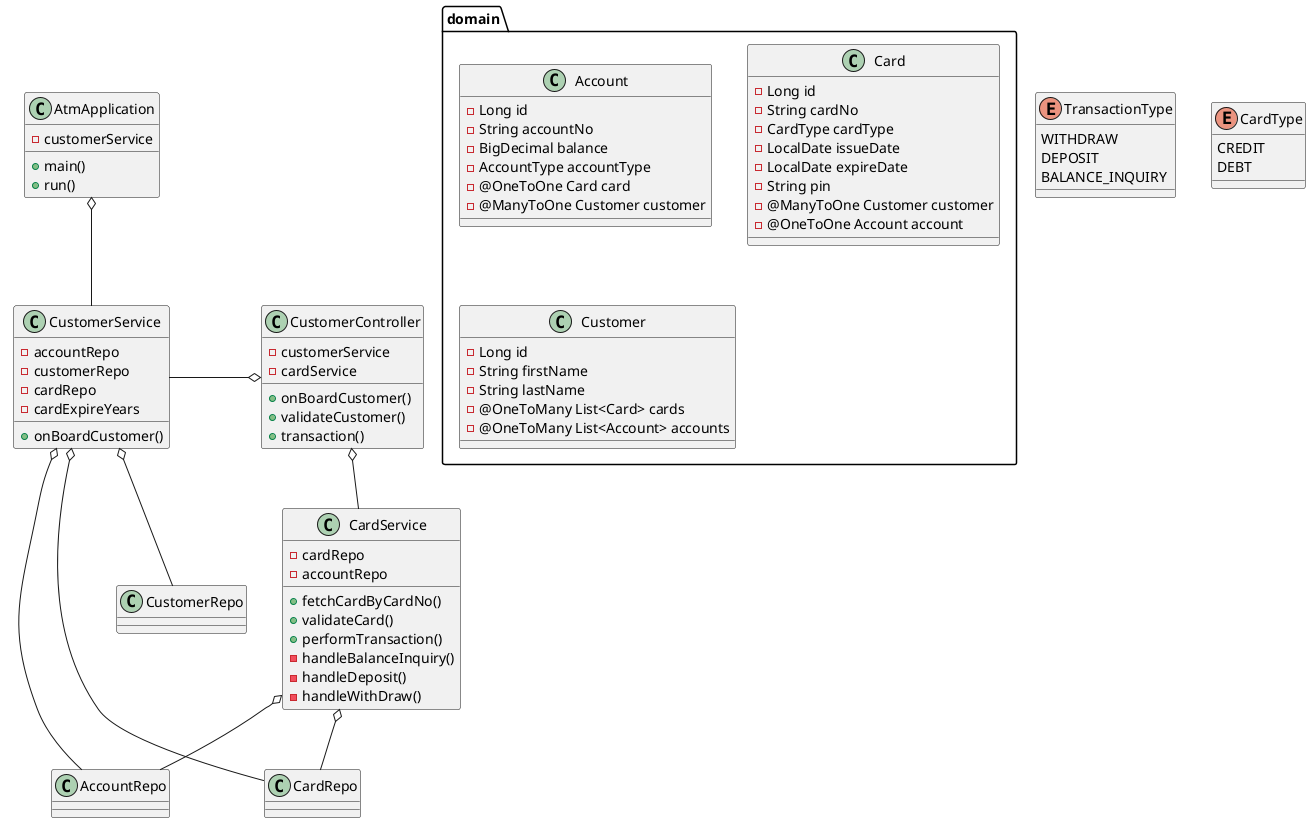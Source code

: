 @startuml

class AtmApplication {
- customerService
+ main()
+ run()
}

class CustomerController {
 - customerService
 - cardService
 + onBoardCustomer()
 + validateCustomer()
 + transaction()
}

class CustomerService {
- accountRepo
- customerRepo
- cardRepo
- cardExpireYears
+ onBoardCustomer()
}

class CardService {
- cardRepo
- accountRepo
+ fetchCardByCardNo()
+ validateCard()
+ performTransaction()
- handleBalanceInquiry()
- handleDeposit()
- handleWithDraw()
}

class AccountRepo {
}

class CustomerRepo {
}

class CardRepo {
}

package domain {
    class Account {
           - Long id
           - String accountNo
           - BigDecimal balance
           - AccountType accountType
           - @OneToOne Card card
           - @ManyToOne Customer customer
    }

    class Card {
        - Long id
        - String cardNo
        - CardType cardType
        - LocalDate issueDate
        - LocalDate expireDate
        - String pin
        - @ManyToOne Customer customer
        - @OneToOne Account account
    }

    class Customer {
          - Long id
          - String firstName
          - String lastName
          - @OneToMany List<Card> cards
          - @OneToMany List<Account> accounts
    }
}

enum TransactionType {
    WITHDRAW
    DEPOSIT
    BALANCE_INQUIRY
}

enum CardType {
    CREDIT
    DEBT
}

AtmApplication  o--  CustomerService
CustomerService -right--o CustomerController
CustomerController o-- CardService

CustomerService o-- AccountRepo
CustomerService o-- CustomerRepo
CustomerService o-- CardRepo

CardService o-- AccountRepo
CardService o-- CardRepo

@enduml